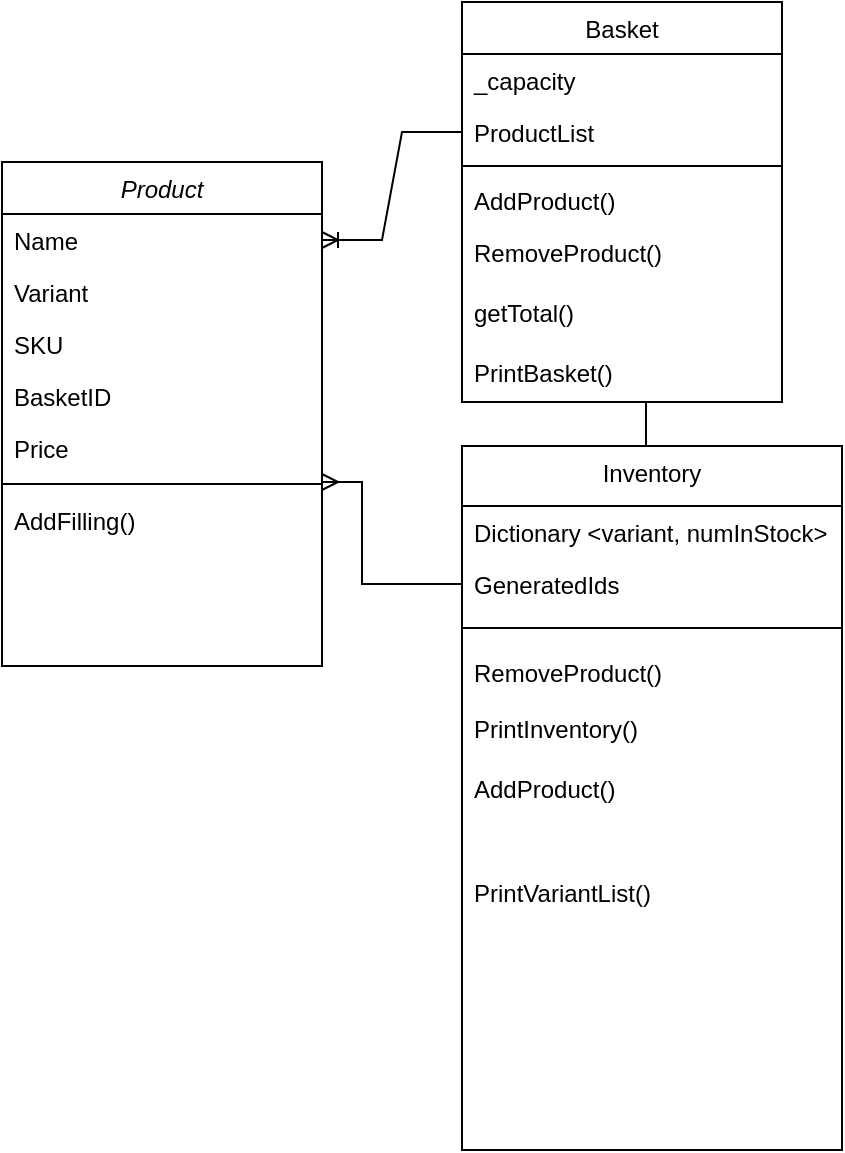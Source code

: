 <mxfile version="22.1.18" type="device">
  <diagram id="C5RBs43oDa-KdzZeNtuy" name="Page-1">
    <mxGraphModel dx="1434" dy="772" grid="1" gridSize="10" guides="1" tooltips="1" connect="1" arrows="1" fold="1" page="1" pageScale="1" pageWidth="827" pageHeight="1169" math="0" shadow="0">
      <root>
        <mxCell id="WIyWlLk6GJQsqaUBKTNV-0" />
        <mxCell id="WIyWlLk6GJQsqaUBKTNV-1" parent="WIyWlLk6GJQsqaUBKTNV-0" />
        <mxCell id="zkfFHV4jXpPFQw0GAbJ--17" value="Basket" style="swimlane;fontStyle=0;align=center;verticalAlign=top;childLayout=stackLayout;horizontal=1;startSize=26;horizontalStack=0;resizeParent=1;resizeLast=0;collapsible=1;marginBottom=0;rounded=0;shadow=0;strokeWidth=1;" parent="WIyWlLk6GJQsqaUBKTNV-1" vertex="1">
          <mxGeometry x="510" y="20" width="160" height="200" as="geometry">
            <mxRectangle x="550" y="140" width="160" height="26" as="alternateBounds" />
          </mxGeometry>
        </mxCell>
        <mxCell id="zkfFHV4jXpPFQw0GAbJ--18" value="_capacity" style="text;align=left;verticalAlign=top;spacingLeft=4;spacingRight=4;overflow=hidden;rotatable=0;points=[[0,0.5],[1,0.5]];portConstraint=eastwest;" parent="zkfFHV4jXpPFQw0GAbJ--17" vertex="1">
          <mxGeometry y="26" width="160" height="26" as="geometry" />
        </mxCell>
        <mxCell id="zkfFHV4jXpPFQw0GAbJ--19" value="ProductList" style="text;align=left;verticalAlign=top;spacingLeft=4;spacingRight=4;overflow=hidden;rotatable=0;points=[[0,0.5],[1,0.5]];portConstraint=eastwest;rounded=0;shadow=0;html=0;" parent="zkfFHV4jXpPFQw0GAbJ--17" vertex="1">
          <mxGeometry y="52" width="160" height="26" as="geometry" />
        </mxCell>
        <mxCell id="zkfFHV4jXpPFQw0GAbJ--23" value="" style="line;html=1;strokeWidth=1;align=left;verticalAlign=middle;spacingTop=-1;spacingLeft=3;spacingRight=3;rotatable=0;labelPosition=right;points=[];portConstraint=eastwest;" parent="zkfFHV4jXpPFQw0GAbJ--17" vertex="1">
          <mxGeometry y="78" width="160" height="8" as="geometry" />
        </mxCell>
        <mxCell id="zkfFHV4jXpPFQw0GAbJ--24" value="AddProduct()" style="text;align=left;verticalAlign=top;spacingLeft=4;spacingRight=4;overflow=hidden;rotatable=0;points=[[0,0.5],[1,0.5]];portConstraint=eastwest;" parent="zkfFHV4jXpPFQw0GAbJ--17" vertex="1">
          <mxGeometry y="86" width="160" height="26" as="geometry" />
        </mxCell>
        <mxCell id="zkfFHV4jXpPFQw0GAbJ--25" value="RemoveProduct()" style="text;align=left;verticalAlign=top;spacingLeft=4;spacingRight=4;overflow=hidden;rotatable=0;points=[[0,0.5],[1,0.5]];portConstraint=eastwest;" parent="zkfFHV4jXpPFQw0GAbJ--17" vertex="1">
          <mxGeometry y="112" width="160" height="30" as="geometry" />
        </mxCell>
        <mxCell id="iezJ6aORWXX8yLoplBdt-2" value="Product" style="swimlane;fontStyle=2;align=center;verticalAlign=top;childLayout=stackLayout;horizontal=1;startSize=26;horizontalStack=0;resizeParent=1;resizeLast=0;collapsible=1;marginBottom=0;rounded=0;shadow=0;strokeWidth=1;" vertex="1" parent="WIyWlLk6GJQsqaUBKTNV-1">
          <mxGeometry x="280" y="100" width="160" height="252" as="geometry">
            <mxRectangle x="230" y="140" width="160" height="26" as="alternateBounds" />
          </mxGeometry>
        </mxCell>
        <mxCell id="iezJ6aORWXX8yLoplBdt-3" value="Name" style="text;align=left;verticalAlign=top;spacingLeft=4;spacingRight=4;overflow=hidden;rotatable=0;points=[[0,0.5],[1,0.5]];portConstraint=eastwest;" vertex="1" parent="iezJ6aORWXX8yLoplBdt-2">
          <mxGeometry y="26" width="160" height="26" as="geometry" />
        </mxCell>
        <mxCell id="iezJ6aORWXX8yLoplBdt-5" value="Variant" style="text;align=left;verticalAlign=top;spacingLeft=4;spacingRight=4;overflow=hidden;rotatable=0;points=[[0,0.5],[1,0.5]];portConstraint=eastwest;rounded=0;shadow=0;html=0;" vertex="1" parent="iezJ6aORWXX8yLoplBdt-2">
          <mxGeometry y="52" width="160" height="26" as="geometry" />
        </mxCell>
        <mxCell id="iezJ6aORWXX8yLoplBdt-23" value="SKU" style="text;align=left;verticalAlign=top;spacingLeft=4;spacingRight=4;overflow=hidden;rotatable=0;points=[[0,0.5],[1,0.5]];portConstraint=eastwest;" vertex="1" parent="iezJ6aORWXX8yLoplBdt-2">
          <mxGeometry y="78" width="160" height="26" as="geometry" />
        </mxCell>
        <mxCell id="iezJ6aORWXX8yLoplBdt-37" value="BasketID" style="text;align=left;verticalAlign=top;spacingLeft=4;spacingRight=4;overflow=hidden;rotatable=0;points=[[0,0.5],[1,0.5]];portConstraint=eastwest;" vertex="1" parent="iezJ6aORWXX8yLoplBdt-2">
          <mxGeometry y="104" width="160" height="26" as="geometry" />
        </mxCell>
        <mxCell id="iezJ6aORWXX8yLoplBdt-10" value="Price" style="text;align=left;verticalAlign=top;spacingLeft=4;spacingRight=4;overflow=hidden;rotatable=0;points=[[0,0.5],[1,0.5]];portConstraint=eastwest;" vertex="1" parent="iezJ6aORWXX8yLoplBdt-2">
          <mxGeometry y="130" width="160" height="26" as="geometry" />
        </mxCell>
        <mxCell id="iezJ6aORWXX8yLoplBdt-6" value="" style="line;html=1;strokeWidth=1;align=left;verticalAlign=middle;spacingTop=-1;spacingLeft=3;spacingRight=3;rotatable=0;labelPosition=right;points=[];portConstraint=eastwest;" vertex="1" parent="iezJ6aORWXX8yLoplBdt-2">
          <mxGeometry y="156" width="160" height="10" as="geometry" />
        </mxCell>
        <mxCell id="iezJ6aORWXX8yLoplBdt-36" value="AddFilling()" style="text;align=left;verticalAlign=top;spacingLeft=4;spacingRight=4;overflow=hidden;rotatable=0;points=[[0,0.5],[1,0.5]];portConstraint=eastwest;" vertex="1" parent="iezJ6aORWXX8yLoplBdt-2">
          <mxGeometry y="166" width="160" height="26" as="geometry" />
        </mxCell>
        <mxCell id="iezJ6aORWXX8yLoplBdt-1" value="" style="edgeStyle=entityRelationEdgeStyle;fontSize=12;html=1;endArrow=ERoneToMany;rounded=0;exitX=0;exitY=0.5;exitDx=0;exitDy=0;entryX=1;entryY=0.5;entryDx=0;entryDy=0;snapToPoint=1;" edge="1" parent="WIyWlLk6GJQsqaUBKTNV-1" source="zkfFHV4jXpPFQw0GAbJ--19" target="iezJ6aORWXX8yLoplBdt-3">
          <mxGeometry width="100" height="100" relative="1" as="geometry">
            <mxPoint x="668" y="218" as="sourcePoint" />
            <mxPoint x="440" y="195" as="targetPoint" />
            <Array as="points">
              <mxPoint x="660" y="201" />
              <mxPoint x="490" y="210" />
              <mxPoint x="490" y="220" />
              <mxPoint x="470" y="170" />
              <mxPoint x="470" y="190" />
              <mxPoint x="490" y="220" />
              <mxPoint x="530" y="184" />
              <mxPoint x="510" y="290" />
            </Array>
          </mxGeometry>
        </mxCell>
        <mxCell id="iezJ6aORWXX8yLoplBdt-15" value="Inventory" style="swimlane;fontStyle=0;align=center;verticalAlign=top;childLayout=stackLayout;horizontal=1;startSize=30;horizontalStack=0;resizeParent=1;resizeLast=0;collapsible=1;marginBottom=0;rounded=0;shadow=0;strokeWidth=1;resizeHeight=0;resizable=1;container=1;" vertex="1" parent="WIyWlLk6GJQsqaUBKTNV-1">
          <mxGeometry x="510" y="242" width="190" height="352" as="geometry">
            <mxRectangle x="550" y="140" width="160" height="26" as="alternateBounds" />
          </mxGeometry>
        </mxCell>
        <mxCell id="iezJ6aORWXX8yLoplBdt-30" style="edgeStyle=orthogonalEdgeStyle;rounded=0;orthogonalLoop=1;jettySize=auto;html=1;startArrow=ERmany;startFill=0;endArrow=none;endFill=0;entryX=0;entryY=0.5;entryDx=0;entryDy=0;" edge="1" parent="iezJ6aORWXX8yLoplBdt-15">
          <mxGeometry relative="1" as="geometry">
            <mxPoint x="-70" y="18" as="sourcePoint" />
            <mxPoint y="69" as="targetPoint" />
            <Array as="points">
              <mxPoint x="-50" y="18" />
              <mxPoint x="-50" y="69" />
            </Array>
          </mxGeometry>
        </mxCell>
        <mxCell id="iezJ6aORWXX8yLoplBdt-17" value="Dictionary &lt;variant, numInStock&gt;" style="text;align=left;verticalAlign=top;spacingLeft=4;spacingRight=4;overflow=hidden;rotatable=0;points=[[0,0.5],[1,0.5]];portConstraint=eastwest;rounded=0;shadow=0;html=0;" vertex="1" parent="iezJ6aORWXX8yLoplBdt-15">
          <mxGeometry y="30" width="190" height="26" as="geometry" />
        </mxCell>
        <mxCell id="iezJ6aORWXX8yLoplBdt-35" value="GeneratedIds" style="text;align=left;verticalAlign=top;spacingLeft=4;spacingRight=4;overflow=hidden;rotatable=0;points=[[0,0.5],[1,0.5]];portConstraint=eastwest;rounded=0;shadow=0;html=0;" vertex="1" parent="iezJ6aORWXX8yLoplBdt-15">
          <mxGeometry y="56" width="190" height="26" as="geometry" />
        </mxCell>
        <mxCell id="iezJ6aORWXX8yLoplBdt-18" value="" style="line;html=1;strokeWidth=1;align=left;verticalAlign=middle;spacingTop=-1;spacingLeft=3;spacingRight=3;rotatable=0;labelPosition=right;points=[];portConstraint=eastwest;" vertex="1" parent="iezJ6aORWXX8yLoplBdt-15">
          <mxGeometry y="82" width="190" height="18" as="geometry" />
        </mxCell>
        <mxCell id="iezJ6aORWXX8yLoplBdt-20" value="RemoveProduct()" style="text;align=left;verticalAlign=top;spacingLeft=4;spacingRight=4;overflow=hidden;rotatable=0;points=[[0,0.5],[1,0.5]];portConstraint=eastwest;" vertex="1" parent="iezJ6aORWXX8yLoplBdt-15">
          <mxGeometry y="100" width="190" height="28" as="geometry" />
        </mxCell>
        <mxCell id="iezJ6aORWXX8yLoplBdt-21" value="PrintInventory()" style="text;align=left;verticalAlign=top;spacingLeft=4;spacingRight=4;overflow=hidden;rotatable=0;points=[[0,0.5],[1,0.5]];portConstraint=eastwest;" vertex="1" parent="iezJ6aORWXX8yLoplBdt-15">
          <mxGeometry y="128" width="190" height="30" as="geometry" />
        </mxCell>
        <mxCell id="iezJ6aORWXX8yLoplBdt-19" value="AddProduct()" style="text;align=left;verticalAlign=top;spacingLeft=4;spacingRight=4;overflow=hidden;rotatable=0;points=[[0,0.5],[1,0.5]];portConstraint=eastwest;imageAspect=0;" vertex="1" parent="iezJ6aORWXX8yLoplBdt-15">
          <mxGeometry y="158" width="190" height="52" as="geometry" />
        </mxCell>
        <mxCell id="iezJ6aORWXX8yLoplBdt-31" value="PrintVariantList()" style="text;align=left;verticalAlign=top;spacingLeft=4;spacingRight=4;overflow=hidden;rotatable=0;points=[[0,0.5],[1,0.5]];portConstraint=eastwest;rounded=0;shadow=0;html=0;" vertex="1" parent="iezJ6aORWXX8yLoplBdt-15">
          <mxGeometry y="210" width="190" height="26" as="geometry" />
        </mxCell>
        <mxCell id="iezJ6aORWXX8yLoplBdt-0" value="getTotal()" style="text;align=left;verticalAlign=top;spacingLeft=4;spacingRight=4;overflow=hidden;rotatable=0;points=[[0,0.5],[1,0.5]];portConstraint=eastwest;" vertex="1" parent="WIyWlLk6GJQsqaUBKTNV-1">
          <mxGeometry x="510" y="162" width="160" height="30" as="geometry" />
        </mxCell>
        <mxCell id="iezJ6aORWXX8yLoplBdt-34" style="edgeStyle=orthogonalEdgeStyle;rounded=0;orthogonalLoop=1;jettySize=auto;html=1;exitX=0.5;exitY=0;exitDx=0;exitDy=0;entryX=0.575;entryY=0.933;entryDx=0;entryDy=0;entryPerimeter=0;endArrow=none;endFill=0;" edge="1" parent="WIyWlLk6GJQsqaUBKTNV-1" source="iezJ6aORWXX8yLoplBdt-15" target="iezJ6aORWXX8yLoplBdt-38">
          <mxGeometry relative="1" as="geometry" />
        </mxCell>
        <mxCell id="iezJ6aORWXX8yLoplBdt-38" value="PrintBasket()" style="text;align=left;verticalAlign=top;spacingLeft=4;spacingRight=4;overflow=hidden;rotatable=0;points=[[0,0.5],[1,0.5]];portConstraint=eastwest;" vertex="1" parent="WIyWlLk6GJQsqaUBKTNV-1">
          <mxGeometry x="510" y="192" width="160" height="30" as="geometry" />
        </mxCell>
      </root>
    </mxGraphModel>
  </diagram>
</mxfile>
